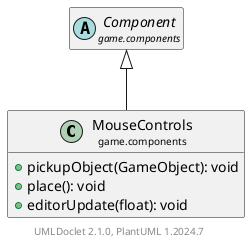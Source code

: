 @startuml
    set namespaceSeparator none
    hide empty fields
    hide empty methods

    class "<size:14>MouseControls\n<size:10>game.components" as game.components.MouseControls [[MouseControls.html]] {
        +pickupObject(GameObject): void
        +place(): void
        +editorUpdate(float): void
    }

    abstract class "<size:14>Component\n<size:10>game.components" as game.components.Component [[Component.html]]

    game.components.Component <|-- game.components.MouseControls

    center footer UMLDoclet 2.1.0, PlantUML %version()
@enduml
